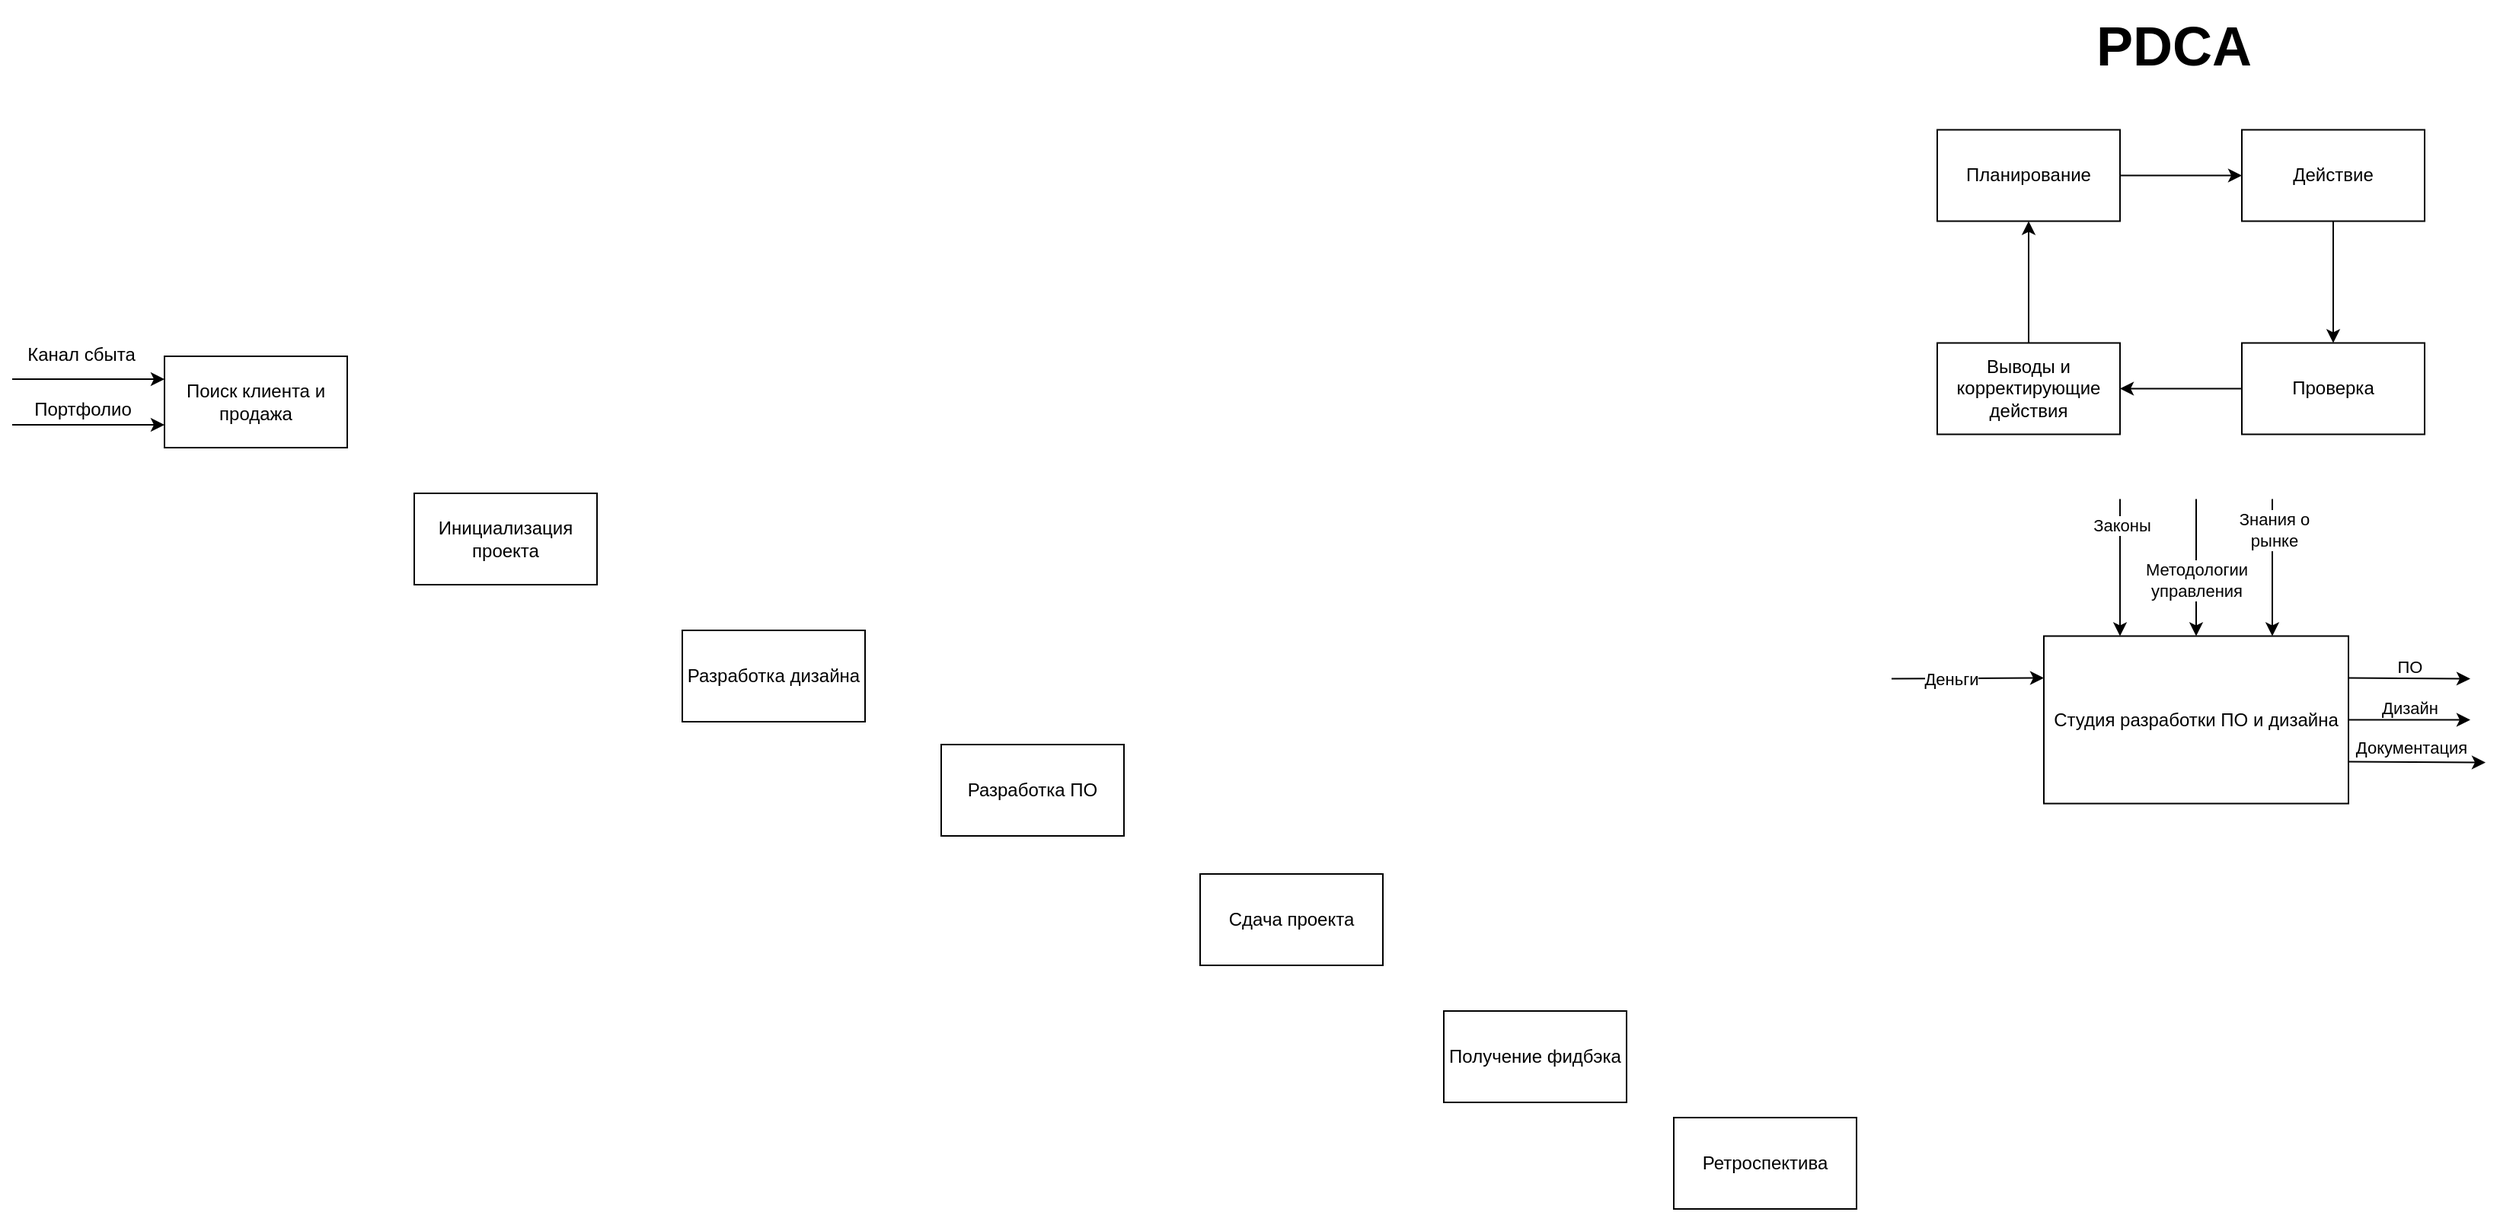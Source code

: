 <mxfile version="20.6.2" type="github">
  <diagram id="snm-ozk5-ZyP8jEwZ7S-" name="Страница 1">
    <mxGraphModel dx="3180" dy="1546" grid="1" gridSize="10" guides="1" tooltips="1" connect="1" arrows="1" fold="1" page="1" pageScale="1" pageWidth="827" pageHeight="1169" math="0" shadow="0">
      <root>
        <mxCell id="0" />
        <mxCell id="1" parent="0" />
        <mxCell id="Q3e9H_ORcCzGhXoD7uXu-1" value="Студия разработки ПО и дизайна" style="rounded=0;whiteSpace=wrap;html=1;" vertex="1" parent="1">
          <mxGeometry x="1364" y="453.75" width="200" height="110" as="geometry" />
        </mxCell>
        <mxCell id="Q3e9H_ORcCzGhXoD7uXu-2" value="" style="endArrow=classic;html=1;rounded=0;entryX=0.25;entryY=0;entryDx=0;entryDy=0;" edge="1" parent="1" target="Q3e9H_ORcCzGhXoD7uXu-1">
          <mxGeometry width="50" height="50" relative="1" as="geometry">
            <mxPoint x="1414" y="363.75" as="sourcePoint" />
            <mxPoint x="1484" y="543.75" as="targetPoint" />
          </mxGeometry>
        </mxCell>
        <mxCell id="Q3e9H_ORcCzGhXoD7uXu-3" value="Законы" style="edgeLabel;html=1;align=center;verticalAlign=middle;resizable=0;points=[];" vertex="1" connectable="0" parent="Q3e9H_ORcCzGhXoD7uXu-2">
          <mxGeometry x="-0.4" y="1" relative="1" as="geometry">
            <mxPoint y="-10" as="offset" />
          </mxGeometry>
        </mxCell>
        <mxCell id="Q3e9H_ORcCzGhXoD7uXu-4" value="" style="endArrow=classic;html=1;rounded=0;entryX=0.5;entryY=0;entryDx=0;entryDy=0;" edge="1" parent="1" target="Q3e9H_ORcCzGhXoD7uXu-1">
          <mxGeometry width="50" height="50" relative="1" as="geometry">
            <mxPoint x="1464" y="363.75" as="sourcePoint" />
            <mxPoint x="1484" y="543.75" as="targetPoint" />
          </mxGeometry>
        </mxCell>
        <mxCell id="Q3e9H_ORcCzGhXoD7uXu-5" value="Методологии&lt;br&gt;управления" style="edgeLabel;html=1;align=center;verticalAlign=middle;resizable=0;points=[];" vertex="1" connectable="0" parent="Q3e9H_ORcCzGhXoD7uXu-4">
          <mxGeometry x="0.38" y="-1" relative="1" as="geometry">
            <mxPoint x="1" y="-9" as="offset" />
          </mxGeometry>
        </mxCell>
        <mxCell id="Q3e9H_ORcCzGhXoD7uXu-6" value="" style="endArrow=classic;html=1;rounded=0;entryX=0.75;entryY=0;entryDx=0;entryDy=0;" edge="1" parent="1" target="Q3e9H_ORcCzGhXoD7uXu-1">
          <mxGeometry width="50" height="50" relative="1" as="geometry">
            <mxPoint x="1514" y="363.75" as="sourcePoint" />
            <mxPoint x="1584" y="353.75" as="targetPoint" />
          </mxGeometry>
        </mxCell>
        <mxCell id="Q3e9H_ORcCzGhXoD7uXu-7" value="Знания о&lt;br&gt;рынке" style="edgeLabel;html=1;align=center;verticalAlign=middle;resizable=0;points=[];" vertex="1" connectable="0" parent="Q3e9H_ORcCzGhXoD7uXu-6">
          <mxGeometry x="-0.655" y="1" relative="1" as="geometry">
            <mxPoint y="4" as="offset" />
          </mxGeometry>
        </mxCell>
        <mxCell id="Q3e9H_ORcCzGhXoD7uXu-8" value="" style="endArrow=classic;html=1;rounded=0;entryX=0;entryY=0.25;entryDx=0;entryDy=0;" edge="1" parent="1" target="Q3e9H_ORcCzGhXoD7uXu-1">
          <mxGeometry width="50" height="50" relative="1" as="geometry">
            <mxPoint x="1264" y="481.75" as="sourcePoint" />
            <mxPoint x="1614" y="383.75" as="targetPoint" />
          </mxGeometry>
        </mxCell>
        <mxCell id="Q3e9H_ORcCzGhXoD7uXu-9" value="Деньги" style="edgeLabel;html=1;align=center;verticalAlign=middle;resizable=0;points=[];" vertex="1" connectable="0" parent="Q3e9H_ORcCzGhXoD7uXu-8">
          <mxGeometry x="-0.218" relative="1" as="geometry">
            <mxPoint as="offset" />
          </mxGeometry>
        </mxCell>
        <mxCell id="Q3e9H_ORcCzGhXoD7uXu-10" value="" style="endArrow=classic;html=1;rounded=0;exitX=1;exitY=0.25;exitDx=0;exitDy=0;" edge="1" parent="1" source="Q3e9H_ORcCzGhXoD7uXu-1">
          <mxGeometry width="50" height="50" relative="1" as="geometry">
            <mxPoint x="1294" y="563.75" as="sourcePoint" />
            <mxPoint x="1644" y="481.75" as="targetPoint" />
          </mxGeometry>
        </mxCell>
        <mxCell id="Q3e9H_ORcCzGhXoD7uXu-11" value="ПО" style="edgeLabel;html=1;align=center;verticalAlign=middle;resizable=0;points=[];" vertex="1" connectable="0" parent="Q3e9H_ORcCzGhXoD7uXu-10">
          <mxGeometry x="0.23" y="1" relative="1" as="geometry">
            <mxPoint x="-9" y="-7" as="offset" />
          </mxGeometry>
        </mxCell>
        <mxCell id="Q3e9H_ORcCzGhXoD7uXu-12" value="" style="endArrow=classic;html=1;rounded=0;exitX=1;exitY=0.5;exitDx=0;exitDy=0;" edge="1" parent="1" source="Q3e9H_ORcCzGhXoD7uXu-1">
          <mxGeometry width="50" height="50" relative="1" as="geometry">
            <mxPoint x="1474" y="513.75" as="sourcePoint" />
            <mxPoint x="1644" y="508.75" as="targetPoint" />
          </mxGeometry>
        </mxCell>
        <mxCell id="Q3e9H_ORcCzGhXoD7uXu-13" value="Дизайн" style="edgeLabel;html=1;align=center;verticalAlign=middle;resizable=0;points=[];" vertex="1" connectable="0" parent="Q3e9H_ORcCzGhXoD7uXu-12">
          <mxGeometry x="-0.17" y="1" relative="1" as="geometry">
            <mxPoint x="7" y="-7" as="offset" />
          </mxGeometry>
        </mxCell>
        <mxCell id="Q3e9H_ORcCzGhXoD7uXu-14" value="" style="endArrow=classic;html=1;rounded=0;exitX=1;exitY=0.75;exitDx=0;exitDy=0;" edge="1" parent="1" source="Q3e9H_ORcCzGhXoD7uXu-1">
          <mxGeometry width="50" height="50" relative="1" as="geometry">
            <mxPoint x="1494" y="513.75" as="sourcePoint" />
            <mxPoint x="1654" y="536.75" as="targetPoint" />
          </mxGeometry>
        </mxCell>
        <mxCell id="Q3e9H_ORcCzGhXoD7uXu-15" value="Документация" style="edgeLabel;html=1;align=center;verticalAlign=middle;resizable=0;points=[];" vertex="1" connectable="0" parent="Q3e9H_ORcCzGhXoD7uXu-14">
          <mxGeometry x="0.3" y="-1" relative="1" as="geometry">
            <mxPoint x="-18" y="-11" as="offset" />
          </mxGeometry>
        </mxCell>
        <mxCell id="Q3e9H_ORcCzGhXoD7uXu-16" value="Поиск клиента и продажа" style="rounded=0;whiteSpace=wrap;html=1;" vertex="1" parent="1">
          <mxGeometry x="130" y="270" width="120" height="60" as="geometry" />
        </mxCell>
        <mxCell id="Q3e9H_ORcCzGhXoD7uXu-17" value="Инициализация проекта" style="rounded=0;whiteSpace=wrap;html=1;" vertex="1" parent="1">
          <mxGeometry x="294" y="360" width="120" height="60" as="geometry" />
        </mxCell>
        <mxCell id="Q3e9H_ORcCzGhXoD7uXu-18" value="Разработка дизайна" style="rounded=0;whiteSpace=wrap;html=1;" vertex="1" parent="1">
          <mxGeometry x="470" y="450" width="120" height="60" as="geometry" />
        </mxCell>
        <mxCell id="Q3e9H_ORcCzGhXoD7uXu-19" value="Разработка ПО" style="rounded=0;whiteSpace=wrap;html=1;" vertex="1" parent="1">
          <mxGeometry x="640" y="525" width="120" height="60" as="geometry" />
        </mxCell>
        <mxCell id="Q3e9H_ORcCzGhXoD7uXu-20" value="Сдача проекта" style="rounded=0;whiteSpace=wrap;html=1;" vertex="1" parent="1">
          <mxGeometry x="810" y="610" width="120" height="60" as="geometry" />
        </mxCell>
        <mxCell id="Q3e9H_ORcCzGhXoD7uXu-21" value="Получение фидбэка" style="rounded=0;whiteSpace=wrap;html=1;" vertex="1" parent="1">
          <mxGeometry x="970" y="700" width="120" height="60" as="geometry" />
        </mxCell>
        <mxCell id="Q3e9H_ORcCzGhXoD7uXu-22" value="Ретроспектива" style="rounded=0;whiteSpace=wrap;html=1;" vertex="1" parent="1">
          <mxGeometry x="1121" y="770" width="120" height="60" as="geometry" />
        </mxCell>
        <mxCell id="Q3e9H_ORcCzGhXoD7uXu-30" value="" style="edgeStyle=orthogonalEdgeStyle;rounded=0;orthogonalLoop=1;jettySize=auto;html=1;" edge="1" parent="1" source="Q3e9H_ORcCzGhXoD7uXu-23" target="Q3e9H_ORcCzGhXoD7uXu-24">
          <mxGeometry relative="1" as="geometry" />
        </mxCell>
        <mxCell id="Q3e9H_ORcCzGhXoD7uXu-23" value="Планирование" style="rounded=0;whiteSpace=wrap;html=1;" vertex="1" parent="1">
          <mxGeometry x="1294" y="121.25" width="120" height="60" as="geometry" />
        </mxCell>
        <mxCell id="Q3e9H_ORcCzGhXoD7uXu-26" value="" style="edgeStyle=orthogonalEdgeStyle;rounded=0;orthogonalLoop=1;jettySize=auto;html=1;" edge="1" parent="1" source="Q3e9H_ORcCzGhXoD7uXu-24" target="Q3e9H_ORcCzGhXoD7uXu-25">
          <mxGeometry relative="1" as="geometry" />
        </mxCell>
        <mxCell id="Q3e9H_ORcCzGhXoD7uXu-24" value="Действие" style="rounded=0;whiteSpace=wrap;html=1;" vertex="1" parent="1">
          <mxGeometry x="1494" y="121.25" width="120" height="60" as="geometry" />
        </mxCell>
        <mxCell id="Q3e9H_ORcCzGhXoD7uXu-28" value="" style="edgeStyle=orthogonalEdgeStyle;rounded=0;orthogonalLoop=1;jettySize=auto;html=1;" edge="1" parent="1" source="Q3e9H_ORcCzGhXoD7uXu-25" target="Q3e9H_ORcCzGhXoD7uXu-27">
          <mxGeometry relative="1" as="geometry" />
        </mxCell>
        <mxCell id="Q3e9H_ORcCzGhXoD7uXu-25" value="Проверка" style="whiteSpace=wrap;html=1;rounded=0;" vertex="1" parent="1">
          <mxGeometry x="1494" y="261.25" width="120" height="60" as="geometry" />
        </mxCell>
        <mxCell id="Q3e9H_ORcCzGhXoD7uXu-29" value="" style="edgeStyle=orthogonalEdgeStyle;rounded=0;orthogonalLoop=1;jettySize=auto;html=1;" edge="1" parent="1" source="Q3e9H_ORcCzGhXoD7uXu-27" target="Q3e9H_ORcCzGhXoD7uXu-23">
          <mxGeometry relative="1" as="geometry" />
        </mxCell>
        <mxCell id="Q3e9H_ORcCzGhXoD7uXu-27" value="Выводы и корректирующие действия" style="whiteSpace=wrap;html=1;rounded=0;" vertex="1" parent="1">
          <mxGeometry x="1294" y="261.25" width="120" height="60" as="geometry" />
        </mxCell>
        <mxCell id="Q3e9H_ORcCzGhXoD7uXu-31" value="&lt;font style=&quot;font-size: 36px;&quot;&gt;&lt;b style=&quot;&quot;&gt;PDCA&lt;/b&gt;&lt;/font&gt;" style="text;html=1;align=center;verticalAlign=middle;resizable=0;points=[];autosize=1;strokeColor=none;fillColor=none;" vertex="1" parent="1">
          <mxGeometry x="1384" y="36.25" width="130" height="60" as="geometry" />
        </mxCell>
        <mxCell id="Q3e9H_ORcCzGhXoD7uXu-32" value="" style="endArrow=classic;html=1;rounded=0;fontSize=36;entryX=0;entryY=0.25;entryDx=0;entryDy=0;" edge="1" parent="1" target="Q3e9H_ORcCzGhXoD7uXu-16">
          <mxGeometry width="50" height="50" relative="1" as="geometry">
            <mxPoint x="30" y="285" as="sourcePoint" />
            <mxPoint x="480" y="280" as="targetPoint" />
          </mxGeometry>
        </mxCell>
        <mxCell id="Q3e9H_ORcCzGhXoD7uXu-33" value="&lt;font style=&quot;font-size: 12px;&quot;&gt;Канал сбыта&lt;/font&gt;" style="edgeLabel;html=1;align=center;verticalAlign=middle;resizable=0;points=[];fontSize=36;" vertex="1" connectable="0" parent="Q3e9H_ORcCzGhXoD7uXu-32">
          <mxGeometry x="-0.371" relative="1" as="geometry">
            <mxPoint x="13" y="-25" as="offset" />
          </mxGeometry>
        </mxCell>
        <mxCell id="Q3e9H_ORcCzGhXoD7uXu-34" value="" style="endArrow=classic;html=1;rounded=0;fontSize=12;entryX=0;entryY=0.75;entryDx=0;entryDy=0;" edge="1" parent="1" target="Q3e9H_ORcCzGhXoD7uXu-16">
          <mxGeometry width="50" height="50" relative="1" as="geometry">
            <mxPoint x="30" y="315" as="sourcePoint" />
            <mxPoint x="480" y="280" as="targetPoint" />
          </mxGeometry>
        </mxCell>
        <mxCell id="Q3e9H_ORcCzGhXoD7uXu-35" value="Портфолио" style="edgeLabel;html=1;align=center;verticalAlign=middle;resizable=0;points=[];fontSize=12;" vertex="1" connectable="0" parent="Q3e9H_ORcCzGhXoD7uXu-34">
          <mxGeometry x="-0.34" relative="1" as="geometry">
            <mxPoint x="13" y="-10" as="offset" />
          </mxGeometry>
        </mxCell>
      </root>
    </mxGraphModel>
  </diagram>
</mxfile>
